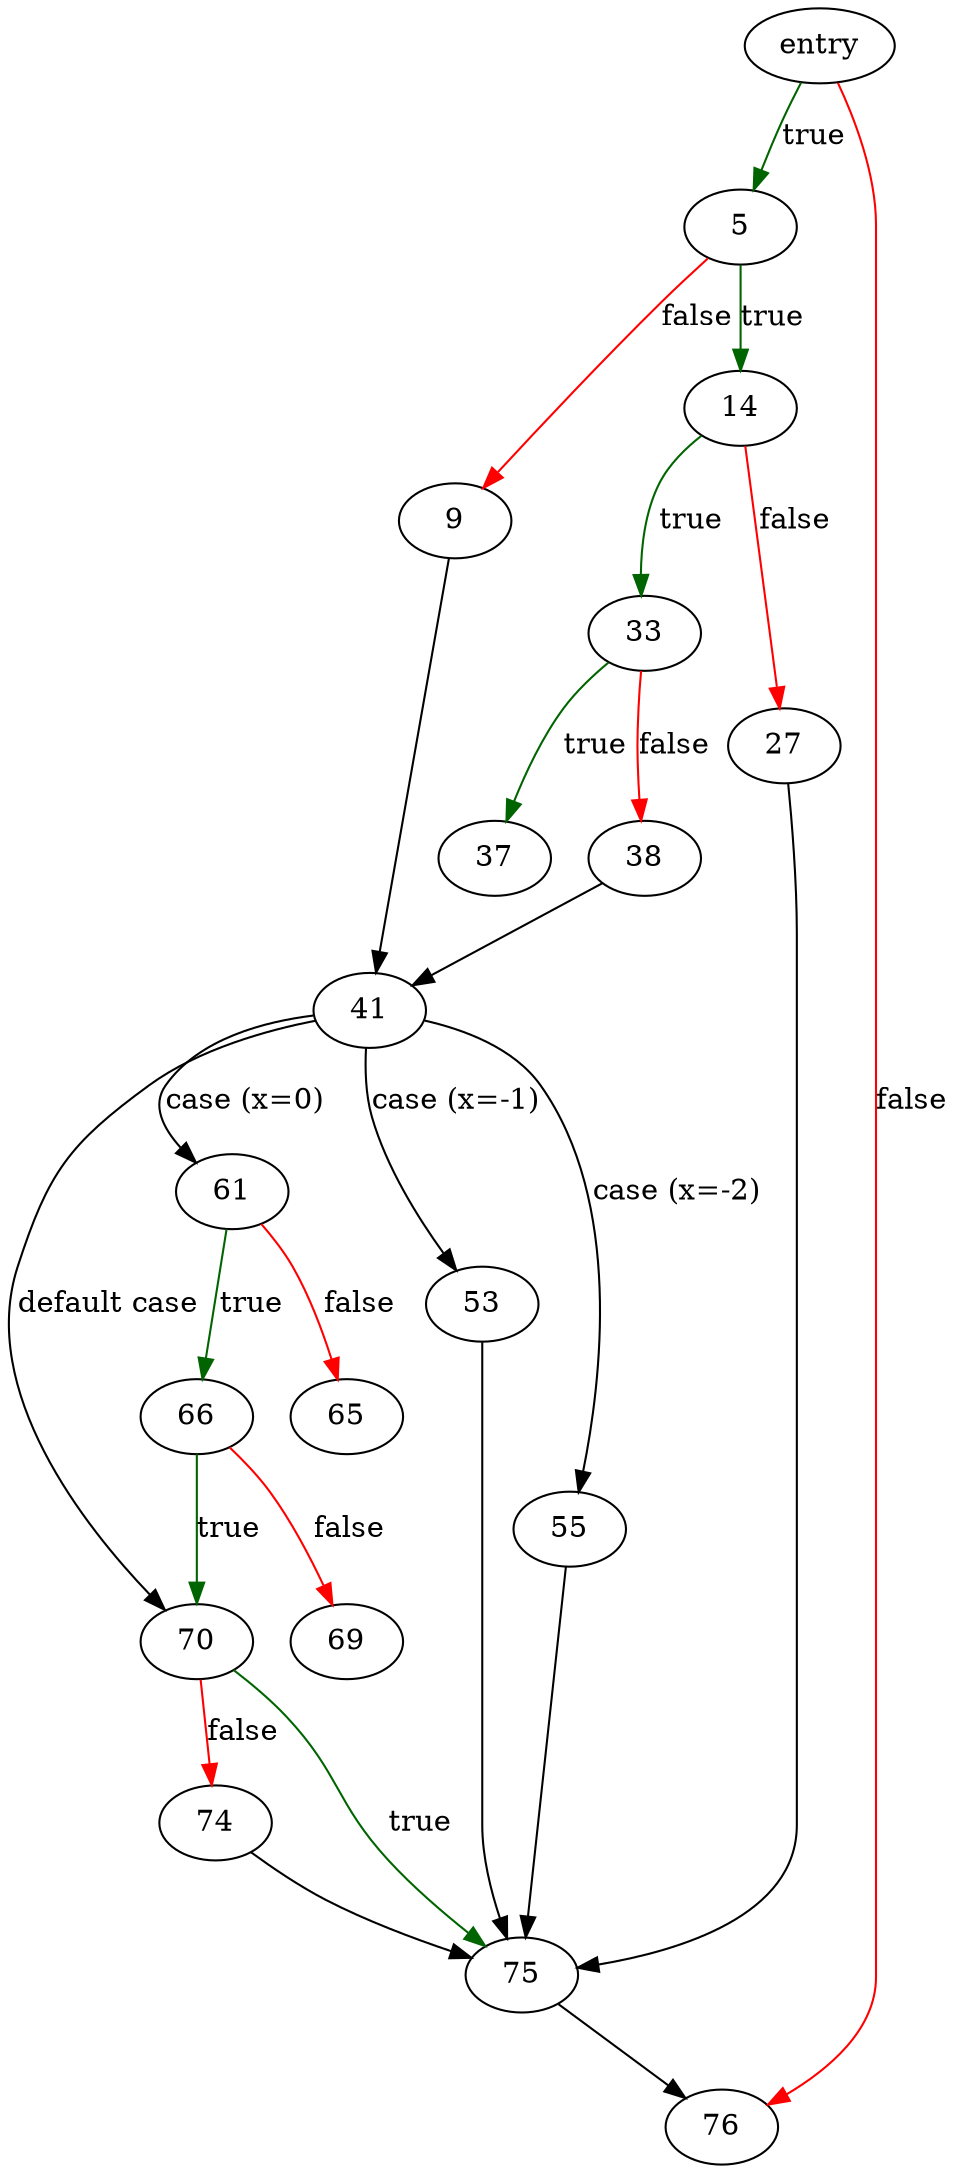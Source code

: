 digraph "mbiter_multi_next" {
	// Node definitions.
	1 [label=entry];
	5;
	9;
	14;
	27;
	33;
	37;
	38;
	41;
	53;
	55;
	61;
	65;
	66;
	69;
	70;
	74;
	75;
	76;

	// Edge definitions.
	1 -> 5 [
		color=darkgreen
		label=true
	];
	1 -> 76 [
		color=red
		label=false
	];
	5 -> 9 [
		color=red
		label=false
	];
	5 -> 14 [
		color=darkgreen
		label=true
	];
	9 -> 41;
	14 -> 27 [
		color=red
		label=false
	];
	14 -> 33 [
		color=darkgreen
		label=true
	];
	27 -> 75;
	33 -> 37 [
		color=darkgreen
		label=true
	];
	33 -> 38 [
		color=red
		label=false
	];
	38 -> 41;
	41 -> 53 [label="case (x=-1)"];
	41 -> 55 [label="case (x=-2)"];
	41 -> 61 [label="case (x=0)"];
	41 -> 70 [label="default case"];
	53 -> 75;
	55 -> 75;
	61 -> 65 [
		color=red
		label=false
	];
	61 -> 66 [
		color=darkgreen
		label=true
	];
	66 -> 69 [
		color=red
		label=false
	];
	66 -> 70 [
		color=darkgreen
		label=true
	];
	70 -> 74 [
		color=red
		label=false
	];
	70 -> 75 [
		color=darkgreen
		label=true
	];
	74 -> 75;
	75 -> 76;
}